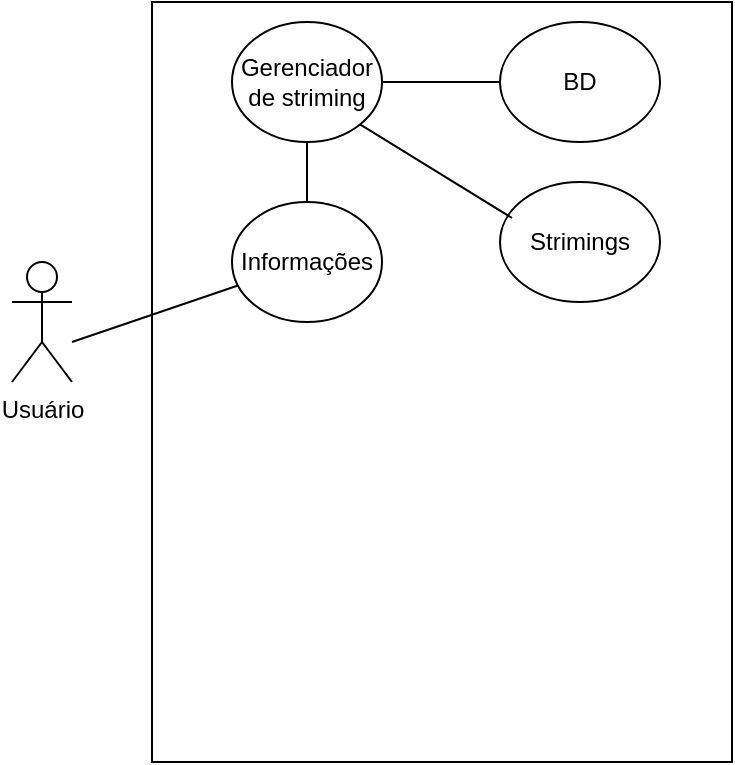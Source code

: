 <mxfile version="27.1.6">
  <diagram name="Página-1" id="HyZsA4BJoTdKruWAdmEc">
    <mxGraphModel dx="1106" dy="605" grid="1" gridSize="10" guides="1" tooltips="1" connect="1" arrows="1" fold="1" page="1" pageScale="1" pageWidth="827" pageHeight="1169" math="0" shadow="0">
      <root>
        <mxCell id="0" />
        <mxCell id="1" parent="0" />
        <mxCell id="70QBQ4Q2rKAhBYjLMGYK-1" value="" style="whiteSpace=wrap;html=1;" vertex="1" parent="1">
          <mxGeometry x="240" y="60" width="290" height="380" as="geometry" />
        </mxCell>
        <mxCell id="70QBQ4Q2rKAhBYjLMGYK-2" value="Usuário" style="shape=umlActor;verticalLabelPosition=bottom;verticalAlign=top;html=1;outlineConnect=0;" vertex="1" parent="1">
          <mxGeometry x="170" y="190" width="30" height="60" as="geometry" />
        </mxCell>
        <mxCell id="70QBQ4Q2rKAhBYjLMGYK-3" value="Gerenciador de striming" style="ellipse;whiteSpace=wrap;html=1;" vertex="1" parent="1">
          <mxGeometry x="280" y="70" width="75" height="60" as="geometry" />
        </mxCell>
        <mxCell id="70QBQ4Q2rKAhBYjLMGYK-4" value="BD" style="ellipse;whiteSpace=wrap;html=1;" vertex="1" parent="1">
          <mxGeometry x="414" y="70" width="80" height="60" as="geometry" />
        </mxCell>
        <mxCell id="70QBQ4Q2rKAhBYjLMGYK-5" value="Strimings" style="ellipse;whiteSpace=wrap;html=1;" vertex="1" parent="1">
          <mxGeometry x="414" y="150" width="80" height="60" as="geometry" />
        </mxCell>
        <mxCell id="70QBQ4Q2rKAhBYjLMGYK-7" value="Informações" style="ellipse;whiteSpace=wrap;html=1;" vertex="1" parent="1">
          <mxGeometry x="280" y="160" width="75" height="60" as="geometry" />
        </mxCell>
        <mxCell id="70QBQ4Q2rKAhBYjLMGYK-8" value="" style="endArrow=none;html=1;rounded=0;" edge="1" parent="1" target="70QBQ4Q2rKAhBYjLMGYK-7">
          <mxGeometry width="50" height="50" relative="1" as="geometry">
            <mxPoint x="200" y="230" as="sourcePoint" />
            <mxPoint x="250" y="180" as="targetPoint" />
          </mxGeometry>
        </mxCell>
        <mxCell id="70QBQ4Q2rKAhBYjLMGYK-9" value="" style="endArrow=none;html=1;rounded=0;" edge="1" parent="1" source="70QBQ4Q2rKAhBYjLMGYK-3" target="70QBQ4Q2rKAhBYjLMGYK-7">
          <mxGeometry width="50" height="50" relative="1" as="geometry">
            <mxPoint x="382.22" y="190" as="sourcePoint" />
            <mxPoint x="387.776" y="290" as="targetPoint" />
          </mxGeometry>
        </mxCell>
        <mxCell id="70QBQ4Q2rKAhBYjLMGYK-10" value="" style="endArrow=none;html=1;rounded=0;entryX=0;entryY=0.5;entryDx=0;entryDy=0;" edge="1" parent="1" source="70QBQ4Q2rKAhBYjLMGYK-3" target="70QBQ4Q2rKAhBYjLMGYK-4">
          <mxGeometry width="50" height="50" relative="1" as="geometry">
            <mxPoint x="390" y="340" as="sourcePoint" />
            <mxPoint x="410" y="100" as="targetPoint" />
          </mxGeometry>
        </mxCell>
        <mxCell id="70QBQ4Q2rKAhBYjLMGYK-11" value="" style="endArrow=none;html=1;rounded=0;exitX=1;exitY=1;exitDx=0;exitDy=0;" edge="1" parent="1" source="70QBQ4Q2rKAhBYjLMGYK-3">
          <mxGeometry width="50" height="50" relative="1" as="geometry">
            <mxPoint x="330" y="120" as="sourcePoint" />
            <mxPoint x="420" y="168" as="targetPoint" />
          </mxGeometry>
        </mxCell>
      </root>
    </mxGraphModel>
  </diagram>
</mxfile>
